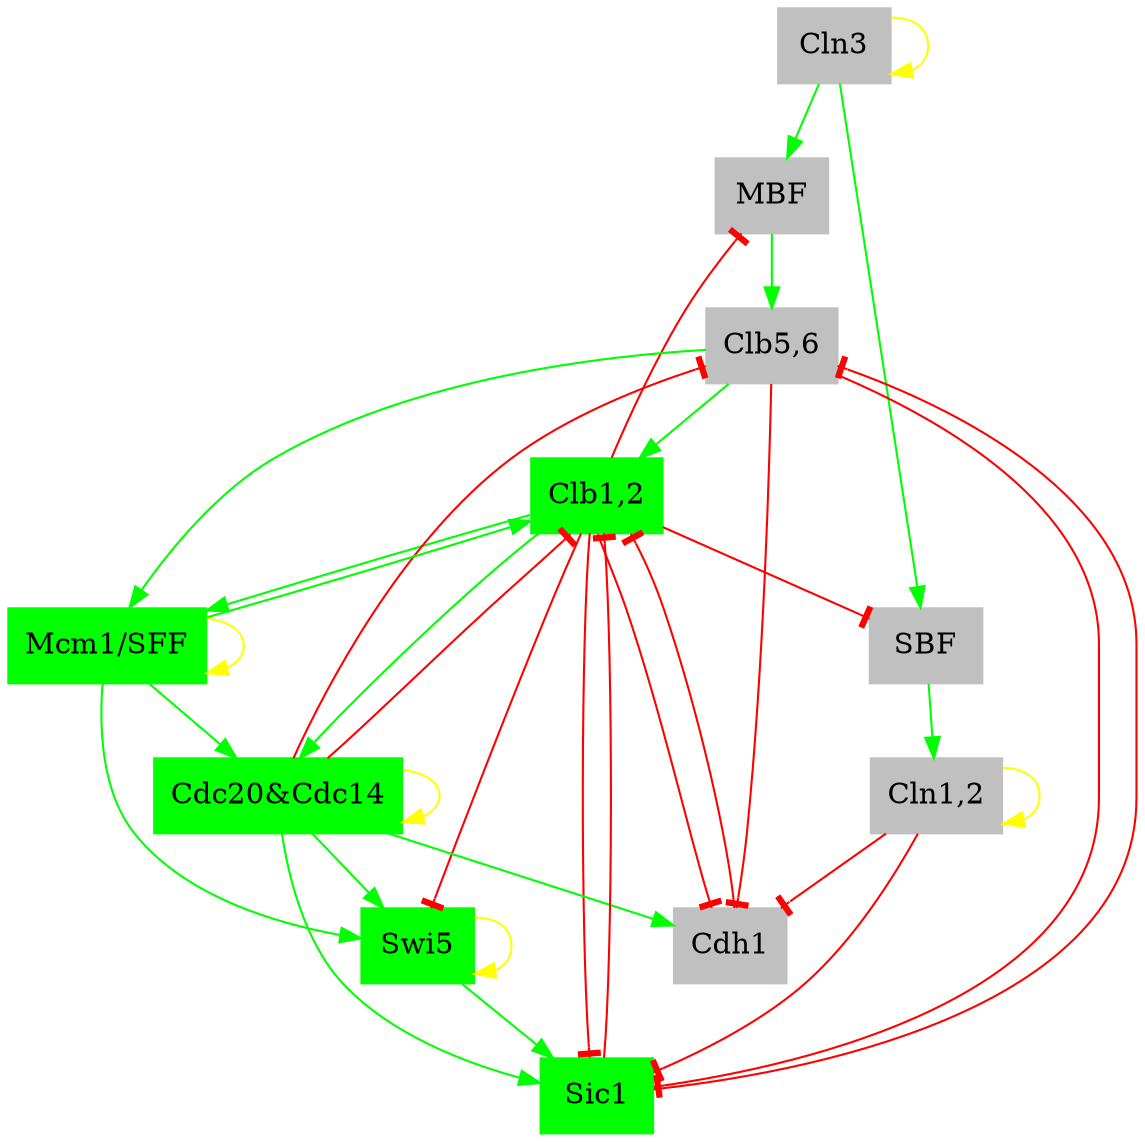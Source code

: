 digraph "00000110111"  {
"Cln3" [shape=box, color=gray, style=filled];
	edge [color=yellow, arrowhead=normal]; 
	"Cln3" -> "Cln3";
"MBF" [shape=box, color=gray, style=filled];
	edge [color=green, arrowhead=normal]; 
	"Cln3" -> "MBF";
	edge [color=red, arrowhead=tee]; 
	"Clb1,2" -> "MBF";
"SBF" [shape=box, color=gray, style=filled];
	edge [color=green, arrowhead=normal]; 
	"Cln3" -> "SBF";
	edge [color=red, arrowhead=tee]; 
	"Clb1,2" -> "SBF";
"Cln1,2" [shape=box, color=gray, style=filled];
	edge [color=yellow, arrowhead=normal]; 
	"Cln1,2" -> "Cln1,2";
	edge [color=green, arrowhead=normal]; 
	"SBF" -> "Cln1,2";
"Cdh1" [shape=box, color=gray, style=filled];
	edge [color=green, arrowhead=normal]; 
	"Cdc20&Cdc14" -> "Cdh1";
	edge [color=red, arrowhead=tee]; 
	"Clb1,2" -> "Cdh1";
	"Clb5,6" -> "Cdh1";
	"Cln1,2" -> "Cdh1";
"Swi5" [shape=box, color=green, style=filled];
	edge [color=yellow, arrowhead=normal]; 
	"Swi5" -> "Swi5";
	edge [color=green, arrowhead=normal]; 
	"Cdc20&Cdc14" -> "Swi5";
	"Mcm1/SFF" -> "Swi5";
	edge [color=red, arrowhead=tee]; 
	"Clb1,2" -> "Swi5";
"Cdc20&Cdc14" [shape=box, color=green, style=filled];
	edge [color=yellow, arrowhead=normal]; 
	"Cdc20&Cdc14" -> "Cdc20&Cdc14";
	edge [color=green, arrowhead=normal]; 
	"Clb1,2" -> "Cdc20&Cdc14";
	"Mcm1/SFF" -> "Cdc20&Cdc14";
"Clb5,6" [shape=box, color=gray, style=filled];
	edge [color=green, arrowhead=normal]; 
	"MBF" -> "Clb5,6";
	edge [color=red, arrowhead=tee]; 
	"Cdc20&Cdc14" -> "Clb5,6";
	"Sic1" -> "Clb5,6";
"Sic1" [shape=box, color=green, style=filled];
	edge [color=green, arrowhead=normal]; 
	"Cdc20&Cdc14" -> "Sic1";
	"Swi5" -> "Sic1";
	edge [color=red, arrowhead=tee]; 
	"Clb1,2" -> "Sic1";
	"Clb5,6" -> "Sic1";
	"Cln1,2" -> "Sic1";
"Clb1,2" [shape=box, color=green, style=filled];
	edge [color=green, arrowhead=normal]; 
	"Clb5,6" -> "Clb1,2";
	"Mcm1/SFF" -> "Clb1,2";
	edge [color=red, arrowhead=tee]; 
	"Cdc20&Cdc14" -> "Clb1,2";
	"Cdh1" -> "Clb1,2";
	"Sic1" -> "Clb1,2";
"Mcm1/SFF" [shape=box, color=green, style=filled];
	edge [color=yellow, arrowhead=normal]; 
	"Mcm1/SFF" -> "Mcm1/SFF";
	edge [color=green, arrowhead=normal]; 
	"Clb1,2" -> "Mcm1/SFF";
	"Clb5,6" -> "Mcm1/SFF";

}